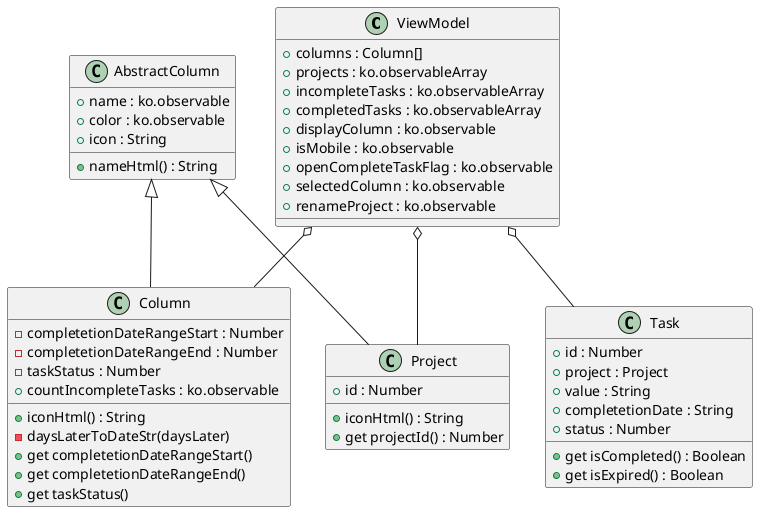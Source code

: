 @startuml
class ViewModel {
  +columns : Column[]
  +projects : ko.observableArray
  +incompleteTasks : ko.observableArray
  +completedTasks : ko.observableArray
  +displayColumn : ko.observable
  +isMobile : ko.observable
  +openCompleteTaskFlag : ko.observable
  +selectedColumn : ko.observable
  +renameProject : ko.observable
}
ViewModel o-- Project
ViewModel o-- Column
class AbstractColumn {
  +name : ko.observable
  +color : ko.observable
  +icon : String
  +nameHtml() : String
}
class Project {
  +id : Number
  +iconHtml() : String
  +get projectId() : Number
}
AbstractColumn <|-- Project
class Column {
  -completetionDateRangeStart : Number
  -completetionDateRangeEnd : Number
  -taskStatus : Number
  +countIncompleteTasks : ko.observable
  +iconHtml() : String
  -daysLaterToDateStr(daysLater)
  +get completetionDateRangeStart()
  +get completetionDateRangeEnd()
  +get taskStatus()
}
AbstractColumn <|-- Column
class Task {
  +id : Number
  +project : Project
  +value : String
  +completetionDate : String
  +status : Number
  +get isCompleted() : Boolean
  +get isExpired() : Boolean
}
ViewModel o-- Task
@enduml
